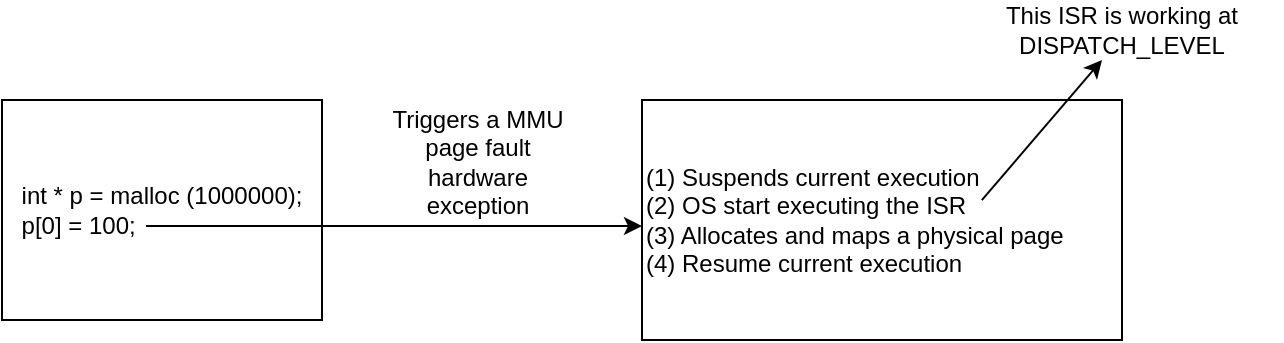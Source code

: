 <mxfile version="21.5.1" type="github">
  <diagram name="Page-1" id="KcMVhKevGDjmHu-vevIP">
    <mxGraphModel dx="794" dy="477" grid="1" gridSize="10" guides="1" tooltips="1" connect="1" arrows="1" fold="1" page="1" pageScale="1" pageWidth="850" pageHeight="1100" math="0" shadow="0">
      <root>
        <mxCell id="0" />
        <mxCell id="1" parent="0" />
        <mxCell id="MzqtTaXbOYVxBve9-991-1" value="int * p = malloc (1000000);&lt;br&gt;p[0] = 100;&amp;nbsp; &amp;nbsp; &amp;nbsp; &amp;nbsp; &amp;nbsp; &amp;nbsp; &amp;nbsp; &amp;nbsp; &amp;nbsp; &amp;nbsp; &amp;nbsp; &amp;nbsp; &amp;nbsp;" style="text;strokeColor=default;align=center;fillColor=none;html=1;verticalAlign=middle;whiteSpace=wrap;rounded=0;" vertex="1" parent="1">
          <mxGeometry x="40" y="90" width="160" height="110" as="geometry" />
        </mxCell>
        <mxCell id="MzqtTaXbOYVxBve9-991-3" value="" style="endArrow=classic;html=1;rounded=0;" edge="1" parent="1">
          <mxGeometry width="50" height="50" relative="1" as="geometry">
            <mxPoint x="112" y="153" as="sourcePoint" />
            <mxPoint x="360" y="153" as="targetPoint" />
          </mxGeometry>
        </mxCell>
        <mxCell id="MzqtTaXbOYVxBve9-991-4" style="edgeStyle=orthogonalEdgeStyle;rounded=0;orthogonalLoop=1;jettySize=auto;html=1;exitX=0.5;exitY=1;exitDx=0;exitDy=0;" edge="1" parent="1" source="MzqtTaXbOYVxBve9-991-1" target="MzqtTaXbOYVxBve9-991-1">
          <mxGeometry relative="1" as="geometry" />
        </mxCell>
        <mxCell id="MzqtTaXbOYVxBve9-991-6" value="Triggers a MMU page fault hardware exception" style="text;strokeColor=none;align=center;fillColor=none;html=1;verticalAlign=middle;whiteSpace=wrap;rounded=0;" vertex="1" parent="1">
          <mxGeometry x="228" y="76" width="100" height="90" as="geometry" />
        </mxCell>
        <mxCell id="MzqtTaXbOYVxBve9-991-7" value="(1) Suspends current execution&lt;br&gt;(2) OS start executing the ISR&lt;br&gt;(3) Allocates and maps a physical page&lt;br&gt;(4) Resume current execution" style="whiteSpace=wrap;html=1;align=left;" vertex="1" parent="1">
          <mxGeometry x="360" y="90" width="240" height="120" as="geometry" />
        </mxCell>
        <mxCell id="MzqtTaXbOYVxBve9-991-8" value="" style="endArrow=classic;html=1;rounded=0;exitX=0.708;exitY=0.417;exitDx=0;exitDy=0;exitPerimeter=0;" edge="1" parent="1" source="MzqtTaXbOYVxBve9-991-7">
          <mxGeometry width="50" height="50" relative="1" as="geometry">
            <mxPoint x="540" y="120" as="sourcePoint" />
            <mxPoint x="590" y="70" as="targetPoint" />
          </mxGeometry>
        </mxCell>
        <mxCell id="MzqtTaXbOYVxBve9-991-9" value="This ISR is working at DISPATCH_LEVEL" style="text;strokeColor=none;align=center;fillColor=none;html=1;verticalAlign=middle;whiteSpace=wrap;rounded=0;" vertex="1" parent="1">
          <mxGeometry x="520" y="40" width="160" height="30" as="geometry" />
        </mxCell>
      </root>
    </mxGraphModel>
  </diagram>
</mxfile>
